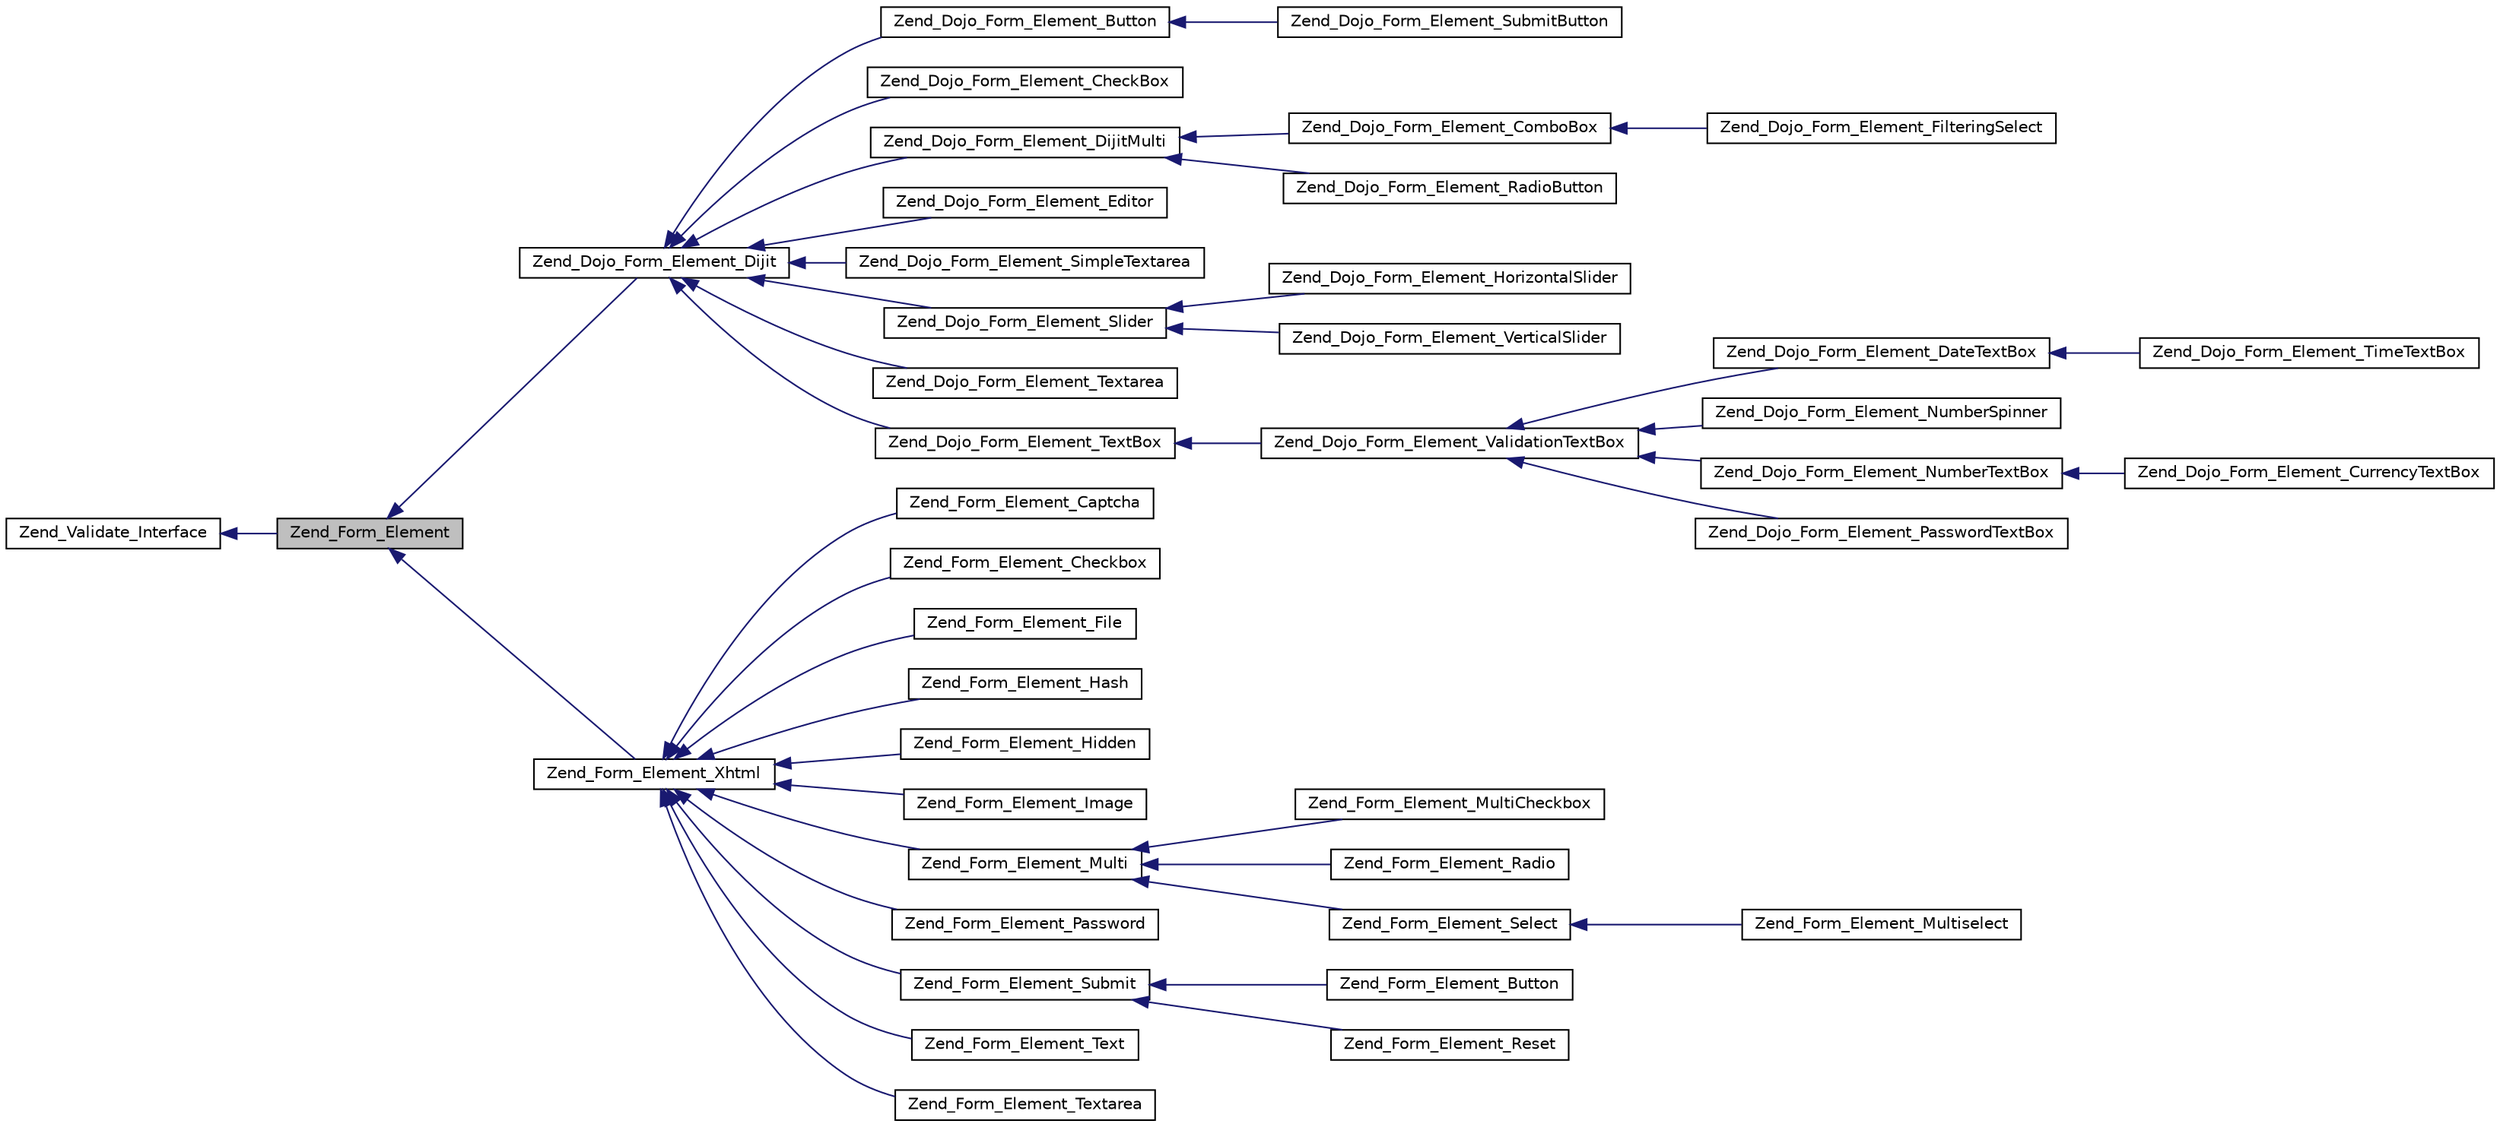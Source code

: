 digraph G
{
  edge [fontname="Helvetica",fontsize="10",labelfontname="Helvetica",labelfontsize="10"];
  node [fontname="Helvetica",fontsize="10",shape=record];
  rankdir="LR";
  Node1 [label="Zend_Form_Element",height=0.2,width=0.4,color="black", fillcolor="grey75", style="filled" fontcolor="black"];
  Node2 -> Node1 [dir="back",color="midnightblue",fontsize="10",style="solid",fontname="Helvetica"];
  Node2 [label="Zend_Validate_Interface",height=0.2,width=0.4,color="black", fillcolor="white", style="filled",URL="$interface_zend___validate___interface.html"];
  Node1 -> Node3 [dir="back",color="midnightblue",fontsize="10",style="solid",fontname="Helvetica"];
  Node3 [label="Zend_Dojo_Form_Element_Dijit",height=0.2,width=0.4,color="black", fillcolor="white", style="filled",URL="$class_zend___dojo___form___element___dijit.html"];
  Node3 -> Node4 [dir="back",color="midnightblue",fontsize="10",style="solid",fontname="Helvetica"];
  Node4 [label="Zend_Dojo_Form_Element_Button",height=0.2,width=0.4,color="black", fillcolor="white", style="filled",URL="$class_zend___dojo___form___element___button.html"];
  Node4 -> Node5 [dir="back",color="midnightblue",fontsize="10",style="solid",fontname="Helvetica"];
  Node5 [label="Zend_Dojo_Form_Element_SubmitButton",height=0.2,width=0.4,color="black", fillcolor="white", style="filled",URL="$class_zend___dojo___form___element___submit_button.html"];
  Node3 -> Node6 [dir="back",color="midnightblue",fontsize="10",style="solid",fontname="Helvetica"];
  Node6 [label="Zend_Dojo_Form_Element_CheckBox",height=0.2,width=0.4,color="black", fillcolor="white", style="filled",URL="$class_zend___dojo___form___element___check_box.html"];
  Node3 -> Node7 [dir="back",color="midnightblue",fontsize="10",style="solid",fontname="Helvetica"];
  Node7 [label="Zend_Dojo_Form_Element_DijitMulti",height=0.2,width=0.4,color="black", fillcolor="white", style="filled",URL="$class_zend___dojo___form___element___dijit_multi.html"];
  Node7 -> Node8 [dir="back",color="midnightblue",fontsize="10",style="solid",fontname="Helvetica"];
  Node8 [label="Zend_Dojo_Form_Element_ComboBox",height=0.2,width=0.4,color="black", fillcolor="white", style="filled",URL="$class_zend___dojo___form___element___combo_box.html"];
  Node8 -> Node9 [dir="back",color="midnightblue",fontsize="10",style="solid",fontname="Helvetica"];
  Node9 [label="Zend_Dojo_Form_Element_FilteringSelect",height=0.2,width=0.4,color="black", fillcolor="white", style="filled",URL="$class_zend___dojo___form___element___filtering_select.html"];
  Node7 -> Node10 [dir="back",color="midnightblue",fontsize="10",style="solid",fontname="Helvetica"];
  Node10 [label="Zend_Dojo_Form_Element_RadioButton",height=0.2,width=0.4,color="black", fillcolor="white", style="filled",URL="$class_zend___dojo___form___element___radio_button.html"];
  Node3 -> Node11 [dir="back",color="midnightblue",fontsize="10",style="solid",fontname="Helvetica"];
  Node11 [label="Zend_Dojo_Form_Element_Editor",height=0.2,width=0.4,color="black", fillcolor="white", style="filled",URL="$class_zend___dojo___form___element___editor.html"];
  Node3 -> Node12 [dir="back",color="midnightblue",fontsize="10",style="solid",fontname="Helvetica"];
  Node12 [label="Zend_Dojo_Form_Element_SimpleTextarea",height=0.2,width=0.4,color="black", fillcolor="white", style="filled",URL="$class_zend___dojo___form___element___simple_textarea.html"];
  Node3 -> Node13 [dir="back",color="midnightblue",fontsize="10",style="solid",fontname="Helvetica"];
  Node13 [label="Zend_Dojo_Form_Element_Slider",height=0.2,width=0.4,color="black", fillcolor="white", style="filled",URL="$class_zend___dojo___form___element___slider.html"];
  Node13 -> Node14 [dir="back",color="midnightblue",fontsize="10",style="solid",fontname="Helvetica"];
  Node14 [label="Zend_Dojo_Form_Element_HorizontalSlider",height=0.2,width=0.4,color="black", fillcolor="white", style="filled",URL="$class_zend___dojo___form___element___horizontal_slider.html"];
  Node13 -> Node15 [dir="back",color="midnightblue",fontsize="10",style="solid",fontname="Helvetica"];
  Node15 [label="Zend_Dojo_Form_Element_VerticalSlider",height=0.2,width=0.4,color="black", fillcolor="white", style="filled",URL="$class_zend___dojo___form___element___vertical_slider.html"];
  Node3 -> Node16 [dir="back",color="midnightblue",fontsize="10",style="solid",fontname="Helvetica"];
  Node16 [label="Zend_Dojo_Form_Element_Textarea",height=0.2,width=0.4,color="black", fillcolor="white", style="filled",URL="$class_zend___dojo___form___element___textarea.html"];
  Node3 -> Node17 [dir="back",color="midnightblue",fontsize="10",style="solid",fontname="Helvetica"];
  Node17 [label="Zend_Dojo_Form_Element_TextBox",height=0.2,width=0.4,color="black", fillcolor="white", style="filled",URL="$class_zend___dojo___form___element___text_box.html"];
  Node17 -> Node18 [dir="back",color="midnightblue",fontsize="10",style="solid",fontname="Helvetica"];
  Node18 [label="Zend_Dojo_Form_Element_ValidationTextBox",height=0.2,width=0.4,color="black", fillcolor="white", style="filled",URL="$class_zend___dojo___form___element___validation_text_box.html"];
  Node18 -> Node19 [dir="back",color="midnightblue",fontsize="10",style="solid",fontname="Helvetica"];
  Node19 [label="Zend_Dojo_Form_Element_DateTextBox",height=0.2,width=0.4,color="black", fillcolor="white", style="filled",URL="$class_zend___dojo___form___element___date_text_box.html"];
  Node19 -> Node20 [dir="back",color="midnightblue",fontsize="10",style="solid",fontname="Helvetica"];
  Node20 [label="Zend_Dojo_Form_Element_TimeTextBox",height=0.2,width=0.4,color="black", fillcolor="white", style="filled",URL="$class_zend___dojo___form___element___time_text_box.html"];
  Node18 -> Node21 [dir="back",color="midnightblue",fontsize="10",style="solid",fontname="Helvetica"];
  Node21 [label="Zend_Dojo_Form_Element_NumberSpinner",height=0.2,width=0.4,color="black", fillcolor="white", style="filled",URL="$class_zend___dojo___form___element___number_spinner.html"];
  Node18 -> Node22 [dir="back",color="midnightblue",fontsize="10",style="solid",fontname="Helvetica"];
  Node22 [label="Zend_Dojo_Form_Element_NumberTextBox",height=0.2,width=0.4,color="black", fillcolor="white", style="filled",URL="$class_zend___dojo___form___element___number_text_box.html"];
  Node22 -> Node23 [dir="back",color="midnightblue",fontsize="10",style="solid",fontname="Helvetica"];
  Node23 [label="Zend_Dojo_Form_Element_CurrencyTextBox",height=0.2,width=0.4,color="black", fillcolor="white", style="filled",URL="$class_zend___dojo___form___element___currency_text_box.html"];
  Node18 -> Node24 [dir="back",color="midnightblue",fontsize="10",style="solid",fontname="Helvetica"];
  Node24 [label="Zend_Dojo_Form_Element_PasswordTextBox",height=0.2,width=0.4,color="black", fillcolor="white", style="filled",URL="$class_zend___dojo___form___element___password_text_box.html"];
  Node1 -> Node25 [dir="back",color="midnightblue",fontsize="10",style="solid",fontname="Helvetica"];
  Node25 [label="Zend_Form_Element_Xhtml",height=0.2,width=0.4,color="black", fillcolor="white", style="filled",URL="$class_zend___form___element___xhtml.html"];
  Node25 -> Node26 [dir="back",color="midnightblue",fontsize="10",style="solid",fontname="Helvetica"];
  Node26 [label="Zend_Form_Element_Captcha",height=0.2,width=0.4,color="black", fillcolor="white", style="filled",URL="$class_zend___form___element___captcha.html"];
  Node25 -> Node27 [dir="back",color="midnightblue",fontsize="10",style="solid",fontname="Helvetica"];
  Node27 [label="Zend_Form_Element_Checkbox",height=0.2,width=0.4,color="black", fillcolor="white", style="filled",URL="$class_zend___form___element___checkbox.html"];
  Node25 -> Node28 [dir="back",color="midnightblue",fontsize="10",style="solid",fontname="Helvetica"];
  Node28 [label="Zend_Form_Element_File",height=0.2,width=0.4,color="black", fillcolor="white", style="filled",URL="$class_zend___form___element___file.html"];
  Node25 -> Node29 [dir="back",color="midnightblue",fontsize="10",style="solid",fontname="Helvetica"];
  Node29 [label="Zend_Form_Element_Hash",height=0.2,width=0.4,color="black", fillcolor="white", style="filled",URL="$class_zend___form___element___hash.html"];
  Node25 -> Node30 [dir="back",color="midnightblue",fontsize="10",style="solid",fontname="Helvetica"];
  Node30 [label="Zend_Form_Element_Hidden",height=0.2,width=0.4,color="black", fillcolor="white", style="filled",URL="$class_zend___form___element___hidden.html"];
  Node25 -> Node31 [dir="back",color="midnightblue",fontsize="10",style="solid",fontname="Helvetica"];
  Node31 [label="Zend_Form_Element_Image",height=0.2,width=0.4,color="black", fillcolor="white", style="filled",URL="$class_zend___form___element___image.html"];
  Node25 -> Node32 [dir="back",color="midnightblue",fontsize="10",style="solid",fontname="Helvetica"];
  Node32 [label="Zend_Form_Element_Multi",height=0.2,width=0.4,color="black", fillcolor="white", style="filled",URL="$class_zend___form___element___multi.html"];
  Node32 -> Node33 [dir="back",color="midnightblue",fontsize="10",style="solid",fontname="Helvetica"];
  Node33 [label="Zend_Form_Element_MultiCheckbox",height=0.2,width=0.4,color="black", fillcolor="white", style="filled",URL="$class_zend___form___element___multi_checkbox.html"];
  Node32 -> Node34 [dir="back",color="midnightblue",fontsize="10",style="solid",fontname="Helvetica"];
  Node34 [label="Zend_Form_Element_Radio",height=0.2,width=0.4,color="black", fillcolor="white", style="filled",URL="$class_zend___form___element___radio.html"];
  Node32 -> Node35 [dir="back",color="midnightblue",fontsize="10",style="solid",fontname="Helvetica"];
  Node35 [label="Zend_Form_Element_Select",height=0.2,width=0.4,color="black", fillcolor="white", style="filled",URL="$class_zend___form___element___select.html"];
  Node35 -> Node36 [dir="back",color="midnightblue",fontsize="10",style="solid",fontname="Helvetica"];
  Node36 [label="Zend_Form_Element_Multiselect",height=0.2,width=0.4,color="black", fillcolor="white", style="filled",URL="$class_zend___form___element___multiselect.html"];
  Node25 -> Node37 [dir="back",color="midnightblue",fontsize="10",style="solid",fontname="Helvetica"];
  Node37 [label="Zend_Form_Element_Password",height=0.2,width=0.4,color="black", fillcolor="white", style="filled",URL="$class_zend___form___element___password.html"];
  Node25 -> Node38 [dir="back",color="midnightblue",fontsize="10",style="solid",fontname="Helvetica"];
  Node38 [label="Zend_Form_Element_Submit",height=0.2,width=0.4,color="black", fillcolor="white", style="filled",URL="$class_zend___form___element___submit.html"];
  Node38 -> Node39 [dir="back",color="midnightblue",fontsize="10",style="solid",fontname="Helvetica"];
  Node39 [label="Zend_Form_Element_Button",height=0.2,width=0.4,color="black", fillcolor="white", style="filled",URL="$class_zend___form___element___button.html"];
  Node38 -> Node40 [dir="back",color="midnightblue",fontsize="10",style="solid",fontname="Helvetica"];
  Node40 [label="Zend_Form_Element_Reset",height=0.2,width=0.4,color="black", fillcolor="white", style="filled",URL="$class_zend___form___element___reset.html"];
  Node25 -> Node41 [dir="back",color="midnightblue",fontsize="10",style="solid",fontname="Helvetica"];
  Node41 [label="Zend_Form_Element_Text",height=0.2,width=0.4,color="black", fillcolor="white", style="filled",URL="$class_zend___form___element___text.html"];
  Node25 -> Node42 [dir="back",color="midnightblue",fontsize="10",style="solid",fontname="Helvetica"];
  Node42 [label="Zend_Form_Element_Textarea",height=0.2,width=0.4,color="black", fillcolor="white", style="filled",URL="$class_zend___form___element___textarea.html"];
}
